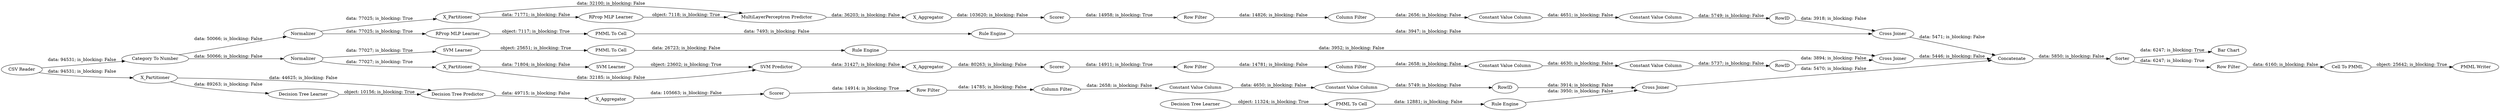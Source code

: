 digraph {
	"-823944777462493601_7" [label=X_Aggregator]
	"-1669500414722925731_292" [label="Constant Value Column"]
	"8499899402158226160_290" [label="Constant Value Column"]
	"-2699720588096402628_34" [label="Rule Engine"]
	"-6155169231569494935_31" [label="SVM Learner"]
	"-823944777462493601_39" [label=Scorer]
	"-1590162956366222692_34" [label="PMML To Cell"]
	"-1590162956366222692_33" [label="SVM Learner"]
	"8499899402158226160_9" [label="Row Filter"]
	"-6155169231569494935_39" [label="Cross Joiner"]
	"-1669500414722925731_293" [label=RowID]
	"-2600197686954147532_292" [label="Constant Value Column"]
	"-6155169231569494935_41" [label=Scorer]
	"471347883277796967_54" [label="Cell To PMML"]
	"-823944777462493601_38" [label="Cross Joiner"]
	"-4473804918416555498_2" [label=X_Partitioner]
	"471347883277796967_62" [label="CSV Reader"]
	"-2600197686954147532_290" [label="Constant Value Column"]
	"-6155169231569494935_2" [label=X_Partitioner]
	"-2600197686954147532_294" [label="Column Filter"]
	"-6155169231569494935_32" [label="SVM Predictor"]
	"471347883277796967_59" [label="Bar Chart"]
	"-1590162956366222692_35" [label="Rule Engine"]
	"471347883277796967_52" [label=Sorter]
	"-1669500414722925731_9" [label="Row Filter"]
	"1079581773038275207_28" [label="PMML To Cell"]
	"471347883277796967_53" [label="Row Filter"]
	"1079581773038275207_34" [label="Rule Engine"]
	"-1669500414722925731_290" [label="Constant Value Column"]
	"-4473804918416555498_7" [label=X_Aggregator]
	"-4473804918416555498_38" [label="Cross Joiner"]
	"-6155169231569494935_7" [label=X_Aggregator]
	"1079581773038275207_33" [label="Decision Tree Learner"]
	"-4473804918416555498_39" [label=Normalizer]
	"-2699720588096402628_35" [label="RProp MLP Learner"]
	"471347883277796967_61" [label="PMML Writer"]
	"8499899402158226160_292" [label="Constant Value Column"]
	"-1669500414722925731_294" [label="Column Filter"]
	"471347883277796967_58" [label="Category To Number"]
	"-823944777462493601_2" [label=X_Partitioner]
	"-2600197686954147532_9" [label="Row Filter"]
	"-4473804918416555498_40" [label=Scorer]
	"-4473804918416555498_32" [label="MultiLayerPerceptron Predictor"]
	"-2600197686954147532_293" [label=RowID]
	"8499899402158226160_293" [label=RowID]
	"-823944777462493601_32" [label="Decision Tree Predictor"]
	"-2699720588096402628_22" [label="PMML To Cell"]
	"-6155169231569494935_40" [label=Normalizer]
	"-823944777462493601_31" [label="Decision Tree Learner"]
	"-4473804918416555498_31" [label="RProp MLP Learner"]
	"8499899402158226160_294" [label="Column Filter"]
	"471347883277796967_60" [label=Concatenate]
	"-823944777462493601_7" -> "-823944777462493601_39" [label="data: 105663; is_blocking: False"]
	"-1590162956366222692_34" -> "-1590162956366222692_35" [label="data: 26723; is_blocking: False"]
	"-6155169231569494935_41" -> "8499899402158226160_9" [label="data: 14911; is_blocking: True"]
	"8499899402158226160_9" -> "8499899402158226160_294" [label="data: 14781; is_blocking: False"]
	"-1669500414722925731_9" -> "-1669500414722925731_294" [label="data: 14785; is_blocking: False"]
	"-4473804918416555498_7" -> "-4473804918416555498_40" [label="data: 103620; is_blocking: False"]
	"-823944777462493601_32" -> "-823944777462493601_7" [label="data: 49715; is_blocking: False"]
	"-2699720588096402628_34" -> "-4473804918416555498_38" [label="data: 3947; is_blocking: False"]
	"-4473804918416555498_31" -> "-4473804918416555498_32" [label="object: 7118; is_blocking: True"]
	"-4473804918416555498_40" -> "-2600197686954147532_9" [label="data: 14958; is_blocking: True"]
	"-1669500414722925731_290" -> "-1669500414722925731_292" [label="data: 4650; is_blocking: False"]
	"-4473804918416555498_32" -> "-4473804918416555498_7" [label="data: 36203; is_blocking: False"]
	"1079581773038275207_28" -> "1079581773038275207_34" [label="data: 12881; is_blocking: False"]
	"-823944777462493601_2" -> "-823944777462493601_31" [label="data: 89263; is_blocking: False"]
	"-823944777462493601_31" -> "-823944777462493601_32" [label="object: 10156; is_blocking: True"]
	"-1669500414722925731_292" -> "-1669500414722925731_293" [label="data: 5749; is_blocking: False"]
	"-2600197686954147532_292" -> "-2600197686954147532_293" [label="data: 5749; is_blocking: False"]
	"-2600197686954147532_294" -> "-2600197686954147532_290" [label="data: 2656; is_blocking: False"]
	"8499899402158226160_292" -> "8499899402158226160_293" [label="data: 5737; is_blocking: False"]
	"-6155169231569494935_40" -> "-6155169231569494935_2" [label="data: 77027; is_blocking: True"]
	"-6155169231569494935_39" -> "471347883277796967_60" [label="data: 5446; is_blocking: False"]
	"8499899402158226160_290" -> "8499899402158226160_292" [label="data: 4630; is_blocking: False"]
	"471347883277796967_52" -> "471347883277796967_59" [label="data: 6247; is_blocking: True"]
	"1079581773038275207_33" -> "1079581773038275207_28" [label="object: 11324; is_blocking: True"]
	"-2699720588096402628_35" -> "-2699720588096402628_22" [label="object: 7117; is_blocking: True"]
	"471347883277796967_52" -> "471347883277796967_53" [label="data: 6247; is_blocking: True"]
	"-1669500414722925731_294" -> "-1669500414722925731_290" [label="data: 2658; is_blocking: False"]
	"-1590162956366222692_35" -> "-6155169231569494935_39" [label="data: 3952; is_blocking: False"]
	"471347883277796967_62" -> "-823944777462493601_2" [label="data: 94531; is_blocking: False"]
	"-2699720588096402628_22" -> "-2699720588096402628_34" [label="data: 7493; is_blocking: False"]
	"-1669500414722925731_293" -> "-823944777462493601_38" [label="data: 3914; is_blocking: False"]
	"-4473804918416555498_39" -> "-2699720588096402628_35" [label="data: 77025; is_blocking: True"]
	"8499899402158226160_293" -> "-6155169231569494935_39" [label="data: 3894; is_blocking: False"]
	"-6155169231569494935_31" -> "-6155169231569494935_32" [label="object: 23602; is_blocking: True"]
	"-823944777462493601_38" -> "471347883277796967_60" [label="data: 5470; is_blocking: False"]
	"-1590162956366222692_33" -> "-1590162956366222692_34" [label="object: 25651; is_blocking: True"]
	"471347883277796967_60" -> "471347883277796967_52" [label="data: 5850; is_blocking: False"]
	"-4473804918416555498_38" -> "471347883277796967_60" [label="data: 5471; is_blocking: False"]
	"-823944777462493601_39" -> "-1669500414722925731_9" [label="data: 14914; is_blocking: True"]
	"-2600197686954147532_9" -> "-2600197686954147532_294" [label="data: 14826; is_blocking: False"]
	"471347883277796967_58" -> "-4473804918416555498_39" [label="data: 50066; is_blocking: False"]
	"471347883277796967_53" -> "471347883277796967_54" [label="data: 6160; is_blocking: False"]
	"471347883277796967_54" -> "471347883277796967_61" [label="object: 25642; is_blocking: True"]
	"471347883277796967_58" -> "-6155169231569494935_40" [label="data: 50066; is_blocking: False"]
	"-4473804918416555498_2" -> "-4473804918416555498_32" [label="data: 32100; is_blocking: False"]
	"471347883277796967_62" -> "471347883277796967_58" [label="data: 94531; is_blocking: False"]
	"-6155169231569494935_40" -> "-1590162956366222692_33" [label="data: 77027; is_blocking: True"]
	"-4473804918416555498_2" -> "-4473804918416555498_31" [label="data: 71771; is_blocking: False"]
	"-6155169231569494935_32" -> "-6155169231569494935_7" [label="data: 31427; is_blocking: False"]
	"-2600197686954147532_290" -> "-2600197686954147532_292" [label="data: 4651; is_blocking: False"]
	"-6155169231569494935_7" -> "-6155169231569494935_41" [label="data: 80263; is_blocking: False"]
	"-6155169231569494935_2" -> "-6155169231569494935_31" [label="data: 71804; is_blocking: False"]
	"-4473804918416555498_39" -> "-4473804918416555498_2" [label="data: 77025; is_blocking: True"]
	"1079581773038275207_34" -> "-823944777462493601_38" [label="data: 3950; is_blocking: False"]
	"8499899402158226160_294" -> "8499899402158226160_290" [label="data: 2658; is_blocking: False"]
	"-2600197686954147532_293" -> "-4473804918416555498_38" [label="data: 3918; is_blocking: False"]
	"-823944777462493601_2" -> "-823944777462493601_32" [label="data: 44625; is_blocking: False"]
	"-6155169231569494935_2" -> "-6155169231569494935_32" [label="data: 32185; is_blocking: False"]
	rankdir=LR
}
